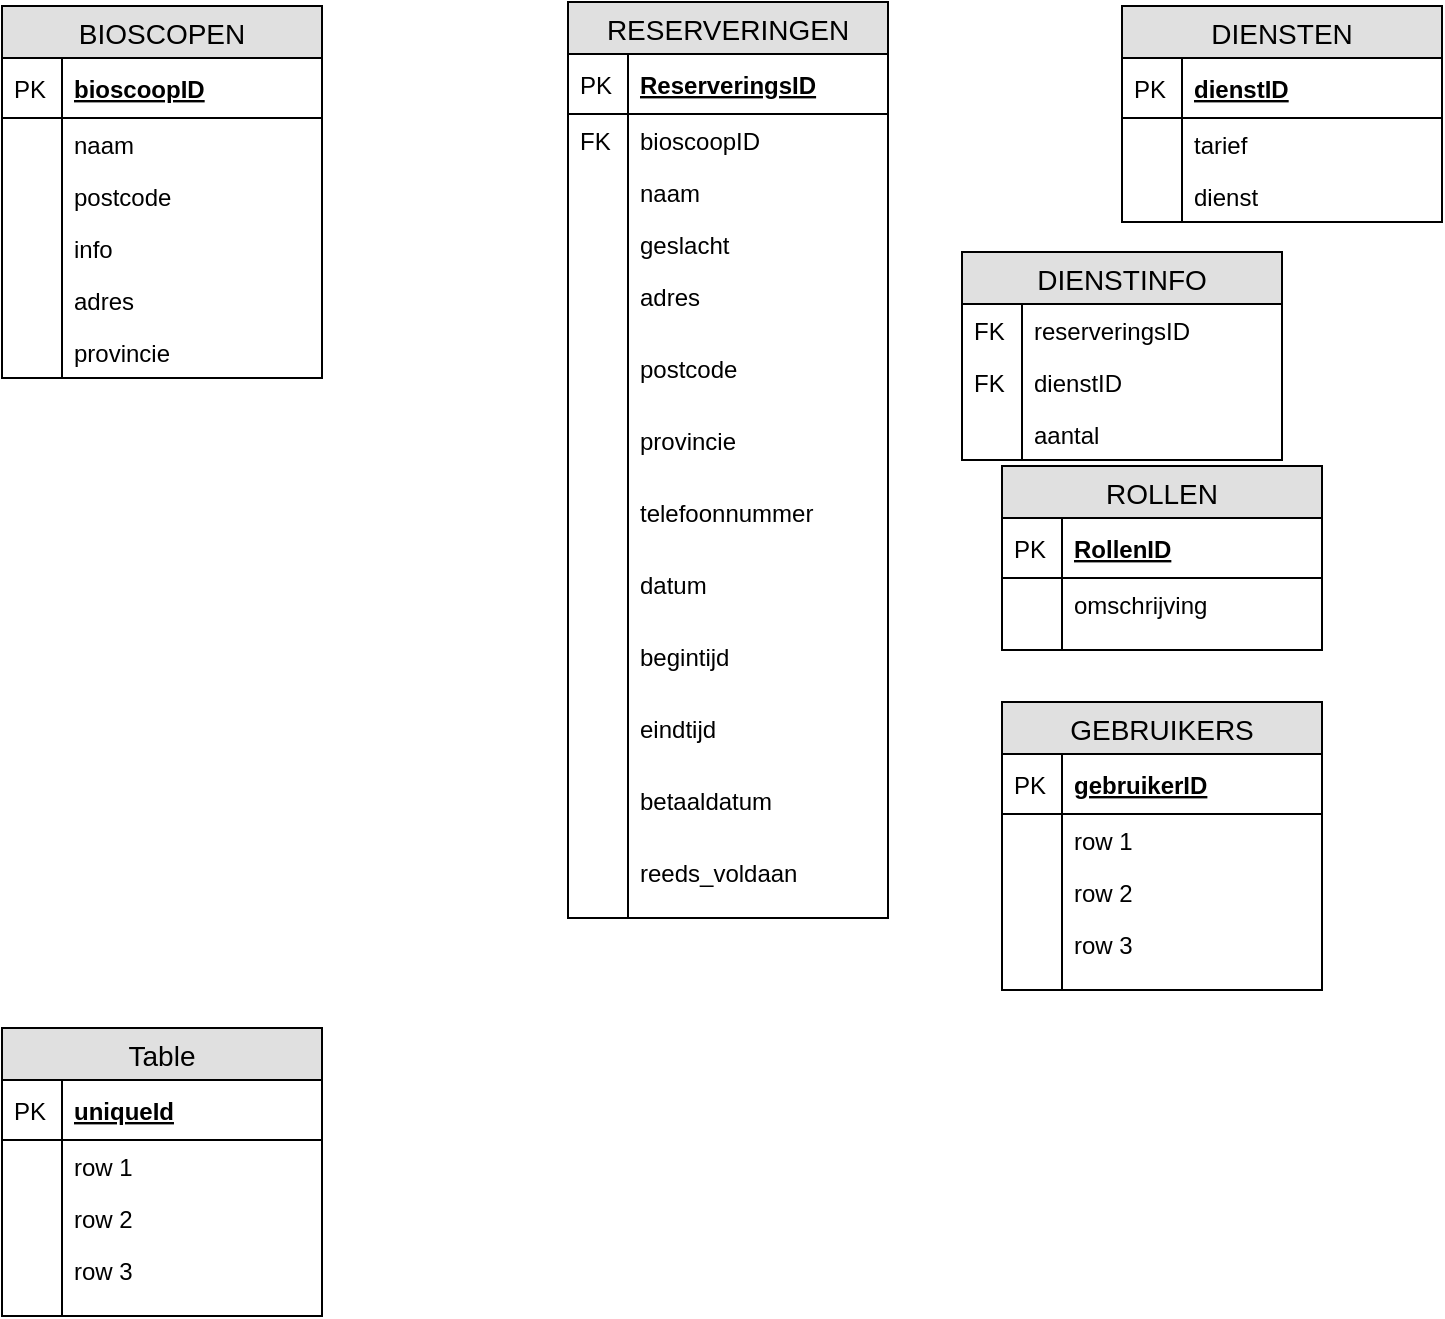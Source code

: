 <mxfile pages="1" version="11.2.5" type="device"><diagram id="YxhrQmQ29p1CNcKAKaAa" name="Page-1"><mxGraphModel dx="1186" dy="877" grid="1" gridSize="10" guides="1" tooltips="1" connect="1" arrows="1" fold="1" page="1" pageScale="1" pageWidth="827" pageHeight="1169" math="0" shadow="0"><root><mxCell id="0"/><mxCell id="1" parent="0"/><mxCell id="F7e7l-daQS6FMU4Zc46u-1" value="RESERVERINGEN" style="swimlane;fontStyle=0;childLayout=stackLayout;horizontal=1;startSize=26;fillColor=#e0e0e0;horizontalStack=0;resizeParent=1;resizeParentMax=0;resizeLast=0;collapsible=1;marginBottom=0;swimlaneFillColor=#ffffff;align=center;fontSize=14;" parent="1" vertex="1"><mxGeometry x="333" y="37" width="160" height="458" as="geometry"/></mxCell><mxCell id="F7e7l-daQS6FMU4Zc46u-2" value="ReserveringsID" style="shape=partialRectangle;top=0;left=0;right=0;bottom=1;align=left;verticalAlign=middle;fillColor=none;spacingLeft=34;spacingRight=4;overflow=hidden;rotatable=0;points=[[0,0.5],[1,0.5]];portConstraint=eastwest;dropTarget=0;fontStyle=5;fontSize=12;" parent="F7e7l-daQS6FMU4Zc46u-1" vertex="1"><mxGeometry y="26" width="160" height="30" as="geometry"/></mxCell><mxCell id="F7e7l-daQS6FMU4Zc46u-3" value="PK" style="shape=partialRectangle;top=0;left=0;bottom=0;fillColor=none;align=left;verticalAlign=middle;spacingLeft=4;spacingRight=4;overflow=hidden;rotatable=0;points=[];portConstraint=eastwest;part=1;fontSize=12;" parent="F7e7l-daQS6FMU4Zc46u-2" vertex="1" connectable="0"><mxGeometry width="30" height="30" as="geometry"/></mxCell><mxCell id="F7e7l-daQS6FMU4Zc46u-4" value="bioscoopID" style="shape=partialRectangle;top=0;left=0;right=0;bottom=0;align=left;verticalAlign=top;fillColor=none;spacingLeft=34;spacingRight=4;overflow=hidden;rotatable=0;points=[[0,0.5],[1,0.5]];portConstraint=eastwest;dropTarget=0;fontSize=12;" parent="F7e7l-daQS6FMU4Zc46u-1" vertex="1"><mxGeometry y="56" width="160" height="26" as="geometry"/></mxCell><mxCell id="F7e7l-daQS6FMU4Zc46u-5" value="FK" style="shape=partialRectangle;top=0;left=0;bottom=0;fillColor=none;align=left;verticalAlign=top;spacingLeft=4;spacingRight=4;overflow=hidden;rotatable=0;points=[];portConstraint=eastwest;part=1;fontSize=12;" parent="F7e7l-daQS6FMU4Zc46u-4" vertex="1" connectable="0"><mxGeometry width="30" height="26" as="geometry"/></mxCell><mxCell id="F7e7l-daQS6FMU4Zc46u-6" value="naam" style="shape=partialRectangle;top=0;left=0;right=0;bottom=0;align=left;verticalAlign=top;fillColor=none;spacingLeft=34;spacingRight=4;overflow=hidden;rotatable=0;points=[[0,0.5],[1,0.5]];portConstraint=eastwest;dropTarget=0;fontSize=12;" parent="F7e7l-daQS6FMU4Zc46u-1" vertex="1"><mxGeometry y="82" width="160" height="26" as="geometry"/></mxCell><mxCell id="F7e7l-daQS6FMU4Zc46u-7" value="" style="shape=partialRectangle;top=0;left=0;bottom=0;fillColor=none;align=left;verticalAlign=top;spacingLeft=4;spacingRight=4;overflow=hidden;rotatable=0;points=[];portConstraint=eastwest;part=1;fontSize=12;" parent="F7e7l-daQS6FMU4Zc46u-6" vertex="1" connectable="0"><mxGeometry width="30" height="26" as="geometry"/></mxCell><mxCell id="F7e7l-daQS6FMU4Zc46u-8" value="geslacht" style="shape=partialRectangle;top=0;left=0;right=0;bottom=0;align=left;verticalAlign=top;fillColor=none;spacingLeft=34;spacingRight=4;overflow=hidden;rotatable=0;points=[[0,0.5],[1,0.5]];portConstraint=eastwest;dropTarget=0;fontSize=12;" parent="F7e7l-daQS6FMU4Zc46u-1" vertex="1"><mxGeometry y="108" width="160" height="26" as="geometry"/></mxCell><mxCell id="F7e7l-daQS6FMU4Zc46u-9" value="" style="shape=partialRectangle;top=0;left=0;bottom=0;fillColor=none;align=left;verticalAlign=top;spacingLeft=4;spacingRight=4;overflow=hidden;rotatable=0;points=[];portConstraint=eastwest;part=1;fontSize=12;" parent="F7e7l-daQS6FMU4Zc46u-8" vertex="1" connectable="0"><mxGeometry width="30" height="26" as="geometry"/></mxCell><mxCell id="F7e7l-daQS6FMU4Zc46u-10" value="adres&#10;" style="shape=partialRectangle;top=0;left=0;right=0;bottom=0;align=left;verticalAlign=top;fillColor=none;spacingLeft=34;spacingRight=4;overflow=hidden;rotatable=0;points=[[0,0.5],[1,0.5]];portConstraint=eastwest;dropTarget=0;fontSize=12;" parent="F7e7l-daQS6FMU4Zc46u-1" vertex="1"><mxGeometry y="134" width="160" height="36" as="geometry"/></mxCell><mxCell id="F7e7l-daQS6FMU4Zc46u-11" value="" style="shape=partialRectangle;top=0;left=0;bottom=0;fillColor=none;align=left;verticalAlign=top;spacingLeft=4;spacingRight=4;overflow=hidden;rotatable=0;points=[];portConstraint=eastwest;part=1;fontSize=12;" parent="F7e7l-daQS6FMU4Zc46u-10" vertex="1" connectable="0"><mxGeometry width="30" height="36" as="geometry"/></mxCell><mxCell id="F7e7l-daQS6FMU4Zc46u-76" value="postcode" style="shape=partialRectangle;top=0;left=0;right=0;bottom=0;align=left;verticalAlign=top;fillColor=none;spacingLeft=34;spacingRight=4;overflow=hidden;rotatable=0;points=[[0,0.5],[1,0.5]];portConstraint=eastwest;dropTarget=0;fontSize=12;" parent="F7e7l-daQS6FMU4Zc46u-1" vertex="1"><mxGeometry y="170" width="160" height="36" as="geometry"/></mxCell><mxCell id="F7e7l-daQS6FMU4Zc46u-77" value="" style="shape=partialRectangle;top=0;left=0;bottom=0;fillColor=none;align=left;verticalAlign=top;spacingLeft=4;spacingRight=4;overflow=hidden;rotatable=0;points=[];portConstraint=eastwest;part=1;fontSize=12;" parent="F7e7l-daQS6FMU4Zc46u-76" vertex="1" connectable="0"><mxGeometry width="30" height="36" as="geometry"/></mxCell><mxCell id="F7e7l-daQS6FMU4Zc46u-78" value="provincie&#10;" style="shape=partialRectangle;top=0;left=0;right=0;bottom=0;align=left;verticalAlign=top;fillColor=none;spacingLeft=34;spacingRight=4;overflow=hidden;rotatable=0;points=[[0,0.5],[1,0.5]];portConstraint=eastwest;dropTarget=0;fontSize=12;" parent="F7e7l-daQS6FMU4Zc46u-1" vertex="1"><mxGeometry y="206" width="160" height="36" as="geometry"/></mxCell><mxCell id="F7e7l-daQS6FMU4Zc46u-79" value="" style="shape=partialRectangle;top=0;left=0;bottom=0;fillColor=none;align=left;verticalAlign=top;spacingLeft=4;spacingRight=4;overflow=hidden;rotatable=0;points=[];portConstraint=eastwest;part=1;fontSize=12;" parent="F7e7l-daQS6FMU4Zc46u-78" vertex="1" connectable="0"><mxGeometry width="30" height="36" as="geometry"/></mxCell><mxCell id="F7e7l-daQS6FMU4Zc46u-82" value="telefoonnummer" style="shape=partialRectangle;top=0;left=0;right=0;bottom=0;align=left;verticalAlign=top;fillColor=none;spacingLeft=34;spacingRight=4;overflow=hidden;rotatable=0;points=[[0,0.5],[1,0.5]];portConstraint=eastwest;dropTarget=0;fontSize=12;" parent="F7e7l-daQS6FMU4Zc46u-1" vertex="1"><mxGeometry y="242" width="160" height="36" as="geometry"/></mxCell><mxCell id="F7e7l-daQS6FMU4Zc46u-83" value="" style="shape=partialRectangle;top=0;left=0;bottom=0;fillColor=none;align=left;verticalAlign=top;spacingLeft=4;spacingRight=4;overflow=hidden;rotatable=0;points=[];portConstraint=eastwest;part=1;fontSize=12;" parent="F7e7l-daQS6FMU4Zc46u-82" vertex="1" connectable="0"><mxGeometry width="30" height="36" as="geometry"/></mxCell><mxCell id="F7e7l-daQS6FMU4Zc46u-80" value="datum" style="shape=partialRectangle;top=0;left=0;right=0;bottom=0;align=left;verticalAlign=top;fillColor=none;spacingLeft=34;spacingRight=4;overflow=hidden;rotatable=0;points=[[0,0.5],[1,0.5]];portConstraint=eastwest;dropTarget=0;fontSize=12;" parent="F7e7l-daQS6FMU4Zc46u-1" vertex="1"><mxGeometry y="278" width="160" height="36" as="geometry"/></mxCell><mxCell id="F7e7l-daQS6FMU4Zc46u-81" value="" style="shape=partialRectangle;top=0;left=0;bottom=0;fillColor=none;align=left;verticalAlign=top;spacingLeft=4;spacingRight=4;overflow=hidden;rotatable=0;points=[];portConstraint=eastwest;part=1;fontSize=12;" parent="F7e7l-daQS6FMU4Zc46u-80" vertex="1" connectable="0"><mxGeometry width="30" height="36" as="geometry"/></mxCell><mxCell id="F7e7l-daQS6FMU4Zc46u-84" value="begintijd" style="shape=partialRectangle;top=0;left=0;right=0;bottom=0;align=left;verticalAlign=top;fillColor=none;spacingLeft=34;spacingRight=4;overflow=hidden;rotatable=0;points=[[0,0.5],[1,0.5]];portConstraint=eastwest;dropTarget=0;fontSize=12;" parent="F7e7l-daQS6FMU4Zc46u-1" vertex="1"><mxGeometry y="314" width="160" height="36" as="geometry"/></mxCell><mxCell id="F7e7l-daQS6FMU4Zc46u-85" value="" style="shape=partialRectangle;top=0;left=0;bottom=0;fillColor=none;align=left;verticalAlign=top;spacingLeft=4;spacingRight=4;overflow=hidden;rotatable=0;points=[];portConstraint=eastwest;part=1;fontSize=12;" parent="F7e7l-daQS6FMU4Zc46u-84" vertex="1" connectable="0"><mxGeometry width="30" height="36" as="geometry"/></mxCell><mxCell id="F7e7l-daQS6FMU4Zc46u-74" value="eindtijd" style="shape=partialRectangle;top=0;left=0;right=0;bottom=0;align=left;verticalAlign=top;fillColor=none;spacingLeft=34;spacingRight=4;overflow=hidden;rotatable=0;points=[[0,0.5],[1,0.5]];portConstraint=eastwest;dropTarget=0;fontSize=12;" parent="F7e7l-daQS6FMU4Zc46u-1" vertex="1"><mxGeometry y="350" width="160" height="36" as="geometry"/></mxCell><mxCell id="F7e7l-daQS6FMU4Zc46u-75" value="" style="shape=partialRectangle;top=0;left=0;bottom=0;fillColor=none;align=left;verticalAlign=top;spacingLeft=4;spacingRight=4;overflow=hidden;rotatable=0;points=[];portConstraint=eastwest;part=1;fontSize=12;" parent="F7e7l-daQS6FMU4Zc46u-74" vertex="1" connectable="0"><mxGeometry width="30" height="36" as="geometry"/></mxCell><mxCell id="F7e7l-daQS6FMU4Zc46u-86" value="betaaldatum" style="shape=partialRectangle;top=0;left=0;right=0;bottom=0;align=left;verticalAlign=top;fillColor=none;spacingLeft=34;spacingRight=4;overflow=hidden;rotatable=0;points=[[0,0.5],[1,0.5]];portConstraint=eastwest;dropTarget=0;fontSize=12;" parent="F7e7l-daQS6FMU4Zc46u-1" vertex="1"><mxGeometry y="386" width="160" height="36" as="geometry"/></mxCell><mxCell id="F7e7l-daQS6FMU4Zc46u-87" value="" style="shape=partialRectangle;top=0;left=0;bottom=0;fillColor=none;align=left;verticalAlign=top;spacingLeft=4;spacingRight=4;overflow=hidden;rotatable=0;points=[];portConstraint=eastwest;part=1;fontSize=12;" parent="F7e7l-daQS6FMU4Zc46u-86" vertex="1" connectable="0"><mxGeometry width="30" height="36" as="geometry"/></mxCell><mxCell id="F7e7l-daQS6FMU4Zc46u-88" value="reeds_voldaan" style="shape=partialRectangle;top=0;left=0;right=0;bottom=0;align=left;verticalAlign=top;fillColor=none;spacingLeft=34;spacingRight=4;overflow=hidden;rotatable=0;points=[[0,0.5],[1,0.5]];portConstraint=eastwest;dropTarget=0;fontSize=12;" parent="F7e7l-daQS6FMU4Zc46u-1" vertex="1"><mxGeometry y="422" width="160" height="36" as="geometry"/></mxCell><mxCell id="F7e7l-daQS6FMU4Zc46u-89" value="" style="shape=partialRectangle;top=0;left=0;bottom=0;fillColor=none;align=left;verticalAlign=top;spacingLeft=4;spacingRight=4;overflow=hidden;rotatable=0;points=[];portConstraint=eastwest;part=1;fontSize=12;" parent="F7e7l-daQS6FMU4Zc46u-88" vertex="1" connectable="0"><mxGeometry width="30" height="36" as="geometry"/></mxCell><mxCell id="F7e7l-daQS6FMU4Zc46u-33" value="DIENSTINFO" style="swimlane;fontStyle=0;childLayout=stackLayout;horizontal=1;startSize=26;fillColor=#e0e0e0;horizontalStack=0;resizeParent=1;resizeParentMax=0;resizeLast=0;collapsible=1;marginBottom=0;swimlaneFillColor=#ffffff;align=center;fontSize=14;" parent="1" vertex="1"><mxGeometry x="530" y="162" width="160" height="104" as="geometry"/></mxCell><mxCell id="F7e7l-daQS6FMU4Zc46u-36" value="reserveringsID" style="shape=partialRectangle;top=0;left=0;right=0;bottom=0;align=left;verticalAlign=top;fillColor=none;spacingLeft=34;spacingRight=4;overflow=hidden;rotatable=0;points=[[0,0.5],[1,0.5]];portConstraint=eastwest;dropTarget=0;fontSize=12;" parent="F7e7l-daQS6FMU4Zc46u-33" vertex="1"><mxGeometry y="26" width="160" height="26" as="geometry"/></mxCell><mxCell id="F7e7l-daQS6FMU4Zc46u-37" value="FK" style="shape=partialRectangle;top=0;left=0;bottom=0;fillColor=none;align=left;verticalAlign=top;spacingLeft=4;spacingRight=4;overflow=hidden;rotatable=0;points=[];portConstraint=eastwest;part=1;fontSize=12;" parent="F7e7l-daQS6FMU4Zc46u-36" vertex="1" connectable="0"><mxGeometry width="30" height="26" as="geometry"/></mxCell><mxCell id="F7e7l-daQS6FMU4Zc46u-38" value="dienstID" style="shape=partialRectangle;top=0;left=0;right=0;bottom=0;align=left;verticalAlign=top;fillColor=none;spacingLeft=34;spacingRight=4;overflow=hidden;rotatable=0;points=[[0,0.5],[1,0.5]];portConstraint=eastwest;dropTarget=0;fontSize=12;" parent="F7e7l-daQS6FMU4Zc46u-33" vertex="1"><mxGeometry y="52" width="160" height="26" as="geometry"/></mxCell><mxCell id="F7e7l-daQS6FMU4Zc46u-39" value="FK" style="shape=partialRectangle;top=0;left=0;bottom=0;fillColor=none;align=left;verticalAlign=top;spacingLeft=4;spacingRight=4;overflow=hidden;rotatable=0;points=[];portConstraint=eastwest;part=1;fontSize=12;" parent="F7e7l-daQS6FMU4Zc46u-38" vertex="1" connectable="0"><mxGeometry width="30" height="26" as="geometry"/></mxCell><mxCell id="YBFMrRlyfuu1ksUUyLIa-16" value="aantal" style="shape=partialRectangle;top=0;left=0;right=0;bottom=0;align=left;verticalAlign=top;fillColor=none;spacingLeft=34;spacingRight=4;overflow=hidden;rotatable=0;points=[[0,0.5],[1,0.5]];portConstraint=eastwest;dropTarget=0;fontSize=12;" vertex="1" parent="F7e7l-daQS6FMU4Zc46u-33"><mxGeometry y="78" width="160" height="26" as="geometry"/></mxCell><mxCell id="YBFMrRlyfuu1ksUUyLIa-17" value="" style="shape=partialRectangle;top=0;left=0;bottom=0;fillColor=none;align=left;verticalAlign=top;spacingLeft=4;spacingRight=4;overflow=hidden;rotatable=0;points=[];portConstraint=eastwest;part=1;fontSize=12;" vertex="1" connectable="0" parent="YBFMrRlyfuu1ksUUyLIa-16"><mxGeometry width="30" height="26" as="geometry"/></mxCell><mxCell id="F7e7l-daQS6FMU4Zc46u-44" value="DIENSTEN" style="swimlane;fontStyle=0;childLayout=stackLayout;horizontal=1;startSize=26;fillColor=#e0e0e0;horizontalStack=0;resizeParent=1;resizeParentMax=0;resizeLast=0;collapsible=1;marginBottom=0;swimlaneFillColor=#ffffff;align=center;fontSize=14;" parent="1" vertex="1"><mxGeometry x="610" y="39" width="160" height="108" as="geometry"/></mxCell><mxCell id="F7e7l-daQS6FMU4Zc46u-45" value="dienstID" style="shape=partialRectangle;top=0;left=0;right=0;bottom=1;align=left;verticalAlign=middle;fillColor=none;spacingLeft=34;spacingRight=4;overflow=hidden;rotatable=0;points=[[0,0.5],[1,0.5]];portConstraint=eastwest;dropTarget=0;fontStyle=5;fontSize=12;" parent="F7e7l-daQS6FMU4Zc46u-44" vertex="1"><mxGeometry y="26" width="160" height="30" as="geometry"/></mxCell><mxCell id="F7e7l-daQS6FMU4Zc46u-46" value="PK" style="shape=partialRectangle;top=0;left=0;bottom=0;fillColor=none;align=left;verticalAlign=middle;spacingLeft=4;spacingRight=4;overflow=hidden;rotatable=0;points=[];portConstraint=eastwest;part=1;fontSize=12;" parent="F7e7l-daQS6FMU4Zc46u-45" vertex="1" connectable="0"><mxGeometry width="30" height="30" as="geometry"/></mxCell><mxCell id="F7e7l-daQS6FMU4Zc46u-47" value="tarief" style="shape=partialRectangle;top=0;left=0;right=0;bottom=0;align=left;verticalAlign=top;fillColor=none;spacingLeft=34;spacingRight=4;overflow=hidden;rotatable=0;points=[[0,0.5],[1,0.5]];portConstraint=eastwest;dropTarget=0;fontSize=12;" parent="F7e7l-daQS6FMU4Zc46u-44" vertex="1"><mxGeometry y="56" width="160" height="26" as="geometry"/></mxCell><mxCell id="F7e7l-daQS6FMU4Zc46u-48" value="" style="shape=partialRectangle;top=0;left=0;bottom=0;fillColor=none;align=left;verticalAlign=top;spacingLeft=4;spacingRight=4;overflow=hidden;rotatable=0;points=[];portConstraint=eastwest;part=1;fontSize=12;" parent="F7e7l-daQS6FMU4Zc46u-47" vertex="1" connectable="0"><mxGeometry width="30" height="26" as="geometry"/></mxCell><mxCell id="F7e7l-daQS6FMU4Zc46u-49" value="dienst" style="shape=partialRectangle;top=0;left=0;right=0;bottom=0;align=left;verticalAlign=top;fillColor=none;spacingLeft=34;spacingRight=4;overflow=hidden;rotatable=0;points=[[0,0.5],[1,0.5]];portConstraint=eastwest;dropTarget=0;fontSize=12;" parent="F7e7l-daQS6FMU4Zc46u-44" vertex="1"><mxGeometry y="82" width="160" height="26" as="geometry"/></mxCell><mxCell id="F7e7l-daQS6FMU4Zc46u-50" value="" style="shape=partialRectangle;top=0;left=0;bottom=0;fillColor=none;align=left;verticalAlign=top;spacingLeft=4;spacingRight=4;overflow=hidden;rotatable=0;points=[];portConstraint=eastwest;part=1;fontSize=12;" parent="F7e7l-daQS6FMU4Zc46u-49" vertex="1" connectable="0"><mxGeometry width="30" height="26" as="geometry"/></mxCell><mxCell id="F7e7l-daQS6FMU4Zc46u-55" value="BIOSCOPEN" style="swimlane;fontStyle=0;childLayout=stackLayout;horizontal=1;startSize=26;fillColor=#e0e0e0;horizontalStack=0;resizeParent=1;resizeParentMax=0;resizeLast=0;collapsible=1;marginBottom=0;swimlaneFillColor=#ffffff;align=center;fontSize=14;" parent="1" vertex="1"><mxGeometry x="50" y="39" width="160" height="186" as="geometry"/></mxCell><mxCell id="F7e7l-daQS6FMU4Zc46u-56" value="bioscoopID" style="shape=partialRectangle;top=0;left=0;right=0;bottom=1;align=left;verticalAlign=middle;fillColor=none;spacingLeft=34;spacingRight=4;overflow=hidden;rotatable=0;points=[[0,0.5],[1,0.5]];portConstraint=eastwest;dropTarget=0;fontStyle=5;fontSize=12;" parent="F7e7l-daQS6FMU4Zc46u-55" vertex="1"><mxGeometry y="26" width="160" height="30" as="geometry"/></mxCell><mxCell id="F7e7l-daQS6FMU4Zc46u-57" value="PK" style="shape=partialRectangle;top=0;left=0;bottom=0;fillColor=none;align=left;verticalAlign=middle;spacingLeft=4;spacingRight=4;overflow=hidden;rotatable=0;points=[];portConstraint=eastwest;part=1;fontSize=12;" parent="F7e7l-daQS6FMU4Zc46u-56" vertex="1" connectable="0"><mxGeometry width="30" height="30" as="geometry"/></mxCell><mxCell id="F7e7l-daQS6FMU4Zc46u-64" value="naam" style="shape=partialRectangle;top=0;left=0;right=0;bottom=0;align=left;verticalAlign=top;fillColor=none;spacingLeft=34;spacingRight=4;overflow=hidden;rotatable=0;points=[[0,0.5],[1,0.5]];portConstraint=eastwest;dropTarget=0;fontSize=12;" parent="F7e7l-daQS6FMU4Zc46u-55" vertex="1"><mxGeometry y="56" width="160" height="26" as="geometry"/></mxCell><mxCell id="F7e7l-daQS6FMU4Zc46u-65" value="" style="shape=partialRectangle;top=0;left=0;bottom=0;fillColor=none;align=left;verticalAlign=top;spacingLeft=4;spacingRight=4;overflow=hidden;rotatable=0;points=[];portConstraint=eastwest;part=1;fontSize=12;" parent="F7e7l-daQS6FMU4Zc46u-64" vertex="1" connectable="0"><mxGeometry width="30" height="26" as="geometry"/></mxCell><mxCell id="F7e7l-daQS6FMU4Zc46u-58" value="postcode" style="shape=partialRectangle;top=0;left=0;right=0;bottom=0;align=left;verticalAlign=top;fillColor=none;spacingLeft=34;spacingRight=4;overflow=hidden;rotatable=0;points=[[0,0.5],[1,0.5]];portConstraint=eastwest;dropTarget=0;fontSize=12;" parent="F7e7l-daQS6FMU4Zc46u-55" vertex="1"><mxGeometry y="82" width="160" height="26" as="geometry"/></mxCell><mxCell id="F7e7l-daQS6FMU4Zc46u-59" value="" style="shape=partialRectangle;top=0;left=0;bottom=0;fillColor=none;align=left;verticalAlign=top;spacingLeft=4;spacingRight=4;overflow=hidden;rotatable=0;points=[];portConstraint=eastwest;part=1;fontSize=12;" parent="F7e7l-daQS6FMU4Zc46u-58" vertex="1" connectable="0"><mxGeometry width="30" height="26" as="geometry"/></mxCell><mxCell id="YBFMrRlyfuu1ksUUyLIa-14" value="info" style="shape=partialRectangle;top=0;left=0;right=0;bottom=0;align=left;verticalAlign=top;fillColor=none;spacingLeft=34;spacingRight=4;overflow=hidden;rotatable=0;points=[[0,0.5],[1,0.5]];portConstraint=eastwest;dropTarget=0;fontSize=12;" vertex="1" parent="F7e7l-daQS6FMU4Zc46u-55"><mxGeometry y="108" width="160" height="26" as="geometry"/></mxCell><mxCell id="YBFMrRlyfuu1ksUUyLIa-15" value="" style="shape=partialRectangle;top=0;left=0;bottom=0;fillColor=none;align=left;verticalAlign=top;spacingLeft=4;spacingRight=4;overflow=hidden;rotatable=0;points=[];portConstraint=eastwest;part=1;fontSize=12;" vertex="1" connectable="0" parent="YBFMrRlyfuu1ksUUyLIa-14"><mxGeometry width="30" height="26" as="geometry"/></mxCell><mxCell id="F7e7l-daQS6FMU4Zc46u-60" value="adres" style="shape=partialRectangle;top=0;left=0;right=0;bottom=0;align=left;verticalAlign=top;fillColor=none;spacingLeft=34;spacingRight=4;overflow=hidden;rotatable=0;points=[[0,0.5],[1,0.5]];portConstraint=eastwest;dropTarget=0;fontSize=12;" parent="F7e7l-daQS6FMU4Zc46u-55" vertex="1"><mxGeometry y="134" width="160" height="26" as="geometry"/></mxCell><mxCell id="F7e7l-daQS6FMU4Zc46u-61" value="" style="shape=partialRectangle;top=0;left=0;bottom=0;fillColor=none;align=left;verticalAlign=top;spacingLeft=4;spacingRight=4;overflow=hidden;rotatable=0;points=[];portConstraint=eastwest;part=1;fontSize=12;" parent="F7e7l-daQS6FMU4Zc46u-60" vertex="1" connectable="0"><mxGeometry width="30" height="26" as="geometry"/></mxCell><mxCell id="F7e7l-daQS6FMU4Zc46u-62" value="provincie" style="shape=partialRectangle;top=0;left=0;right=0;bottom=0;align=left;verticalAlign=top;fillColor=none;spacingLeft=34;spacingRight=4;overflow=hidden;rotatable=0;points=[[0,0.5],[1,0.5]];portConstraint=eastwest;dropTarget=0;fontSize=12;" parent="F7e7l-daQS6FMU4Zc46u-55" vertex="1"><mxGeometry y="160" width="160" height="26" as="geometry"/></mxCell><mxCell id="F7e7l-daQS6FMU4Zc46u-63" value="" style="shape=partialRectangle;top=0;left=0;bottom=0;fillColor=none;align=left;verticalAlign=top;spacingLeft=4;spacingRight=4;overflow=hidden;rotatable=0;points=[];portConstraint=eastwest;part=1;fontSize=12;" parent="F7e7l-daQS6FMU4Zc46u-62" vertex="1" connectable="0"><mxGeometry width="30" height="26" as="geometry"/></mxCell><mxCell id="YBFMrRlyfuu1ksUUyLIa-1" value="ROLLEN" style="swimlane;fontStyle=0;childLayout=stackLayout;horizontal=1;startSize=26;fillColor=#e0e0e0;horizontalStack=0;resizeParent=1;resizeParentMax=0;resizeLast=0;collapsible=1;marginBottom=0;swimlaneFillColor=#ffffff;align=center;fontSize=14;" vertex="1" parent="1"><mxGeometry x="550" y="269" width="160" height="92" as="geometry"/></mxCell><mxCell id="YBFMrRlyfuu1ksUUyLIa-2" value="RollenID" style="shape=partialRectangle;top=0;left=0;right=0;bottom=1;align=left;verticalAlign=middle;fillColor=none;spacingLeft=34;spacingRight=4;overflow=hidden;rotatable=0;points=[[0,0.5],[1,0.5]];portConstraint=eastwest;dropTarget=0;fontStyle=5;fontSize=12;" vertex="1" parent="YBFMrRlyfuu1ksUUyLIa-1"><mxGeometry y="26" width="160" height="30" as="geometry"/></mxCell><mxCell id="YBFMrRlyfuu1ksUUyLIa-3" value="PK" style="shape=partialRectangle;top=0;left=0;bottom=0;fillColor=none;align=left;verticalAlign=middle;spacingLeft=4;spacingRight=4;overflow=hidden;rotatable=0;points=[];portConstraint=eastwest;part=1;fontSize=12;" vertex="1" connectable="0" parent="YBFMrRlyfuu1ksUUyLIa-2"><mxGeometry width="30" height="30" as="geometry"/></mxCell><mxCell id="YBFMrRlyfuu1ksUUyLIa-4" value="omschrijving" style="shape=partialRectangle;top=0;left=0;right=0;bottom=0;align=left;verticalAlign=top;fillColor=none;spacingLeft=34;spacingRight=4;overflow=hidden;rotatable=0;points=[[0,0.5],[1,0.5]];portConstraint=eastwest;dropTarget=0;fontSize=12;" vertex="1" parent="YBFMrRlyfuu1ksUUyLIa-1"><mxGeometry y="56" width="160" height="26" as="geometry"/></mxCell><mxCell id="YBFMrRlyfuu1ksUUyLIa-5" value="" style="shape=partialRectangle;top=0;left=0;bottom=0;fillColor=none;align=left;verticalAlign=top;spacingLeft=4;spacingRight=4;overflow=hidden;rotatable=0;points=[];portConstraint=eastwest;part=1;fontSize=12;" vertex="1" connectable="0" parent="YBFMrRlyfuu1ksUUyLIa-4"><mxGeometry width="30" height="26" as="geometry"/></mxCell><mxCell id="YBFMrRlyfuu1ksUUyLIa-10" value="" style="shape=partialRectangle;top=0;left=0;right=0;bottom=0;align=left;verticalAlign=top;fillColor=none;spacingLeft=34;spacingRight=4;overflow=hidden;rotatable=0;points=[[0,0.5],[1,0.5]];portConstraint=eastwest;dropTarget=0;fontSize=12;" vertex="1" parent="YBFMrRlyfuu1ksUUyLIa-1"><mxGeometry y="82" width="160" height="10" as="geometry"/></mxCell><mxCell id="YBFMrRlyfuu1ksUUyLIa-11" value="" style="shape=partialRectangle;top=0;left=0;bottom=0;fillColor=none;align=left;verticalAlign=top;spacingLeft=4;spacingRight=4;overflow=hidden;rotatable=0;points=[];portConstraint=eastwest;part=1;fontSize=12;" vertex="1" connectable="0" parent="YBFMrRlyfuu1ksUUyLIa-10"><mxGeometry width="30" height="10" as="geometry"/></mxCell><mxCell id="YBFMrRlyfuu1ksUUyLIa-19" value="GEBRUIKERS" style="swimlane;fontStyle=0;childLayout=stackLayout;horizontal=1;startSize=26;fillColor=#e0e0e0;horizontalStack=0;resizeParent=1;resizeParentMax=0;resizeLast=0;collapsible=1;marginBottom=0;swimlaneFillColor=#ffffff;align=center;fontSize=14;" vertex="1" parent="1"><mxGeometry x="550" y="387" width="160" height="144" as="geometry"/></mxCell><mxCell id="YBFMrRlyfuu1ksUUyLIa-20" value="gebruikerID" style="shape=partialRectangle;top=0;left=0;right=0;bottom=1;align=left;verticalAlign=middle;fillColor=none;spacingLeft=34;spacingRight=4;overflow=hidden;rotatable=0;points=[[0,0.5],[1,0.5]];portConstraint=eastwest;dropTarget=0;fontStyle=5;fontSize=12;" vertex="1" parent="YBFMrRlyfuu1ksUUyLIa-19"><mxGeometry y="26" width="160" height="30" as="geometry"/></mxCell><mxCell id="YBFMrRlyfuu1ksUUyLIa-21" value="PK" style="shape=partialRectangle;top=0;left=0;bottom=0;fillColor=none;align=left;verticalAlign=middle;spacingLeft=4;spacingRight=4;overflow=hidden;rotatable=0;points=[];portConstraint=eastwest;part=1;fontSize=12;" vertex="1" connectable="0" parent="YBFMrRlyfuu1ksUUyLIa-20"><mxGeometry width="30" height="30" as="geometry"/></mxCell><mxCell id="YBFMrRlyfuu1ksUUyLIa-22" value="row 1" style="shape=partialRectangle;top=0;left=0;right=0;bottom=0;align=left;verticalAlign=top;fillColor=none;spacingLeft=34;spacingRight=4;overflow=hidden;rotatable=0;points=[[0,0.5],[1,0.5]];portConstraint=eastwest;dropTarget=0;fontSize=12;" vertex="1" parent="YBFMrRlyfuu1ksUUyLIa-19"><mxGeometry y="56" width="160" height="26" as="geometry"/></mxCell><mxCell id="YBFMrRlyfuu1ksUUyLIa-23" value="" style="shape=partialRectangle;top=0;left=0;bottom=0;fillColor=none;align=left;verticalAlign=top;spacingLeft=4;spacingRight=4;overflow=hidden;rotatable=0;points=[];portConstraint=eastwest;part=1;fontSize=12;" vertex="1" connectable="0" parent="YBFMrRlyfuu1ksUUyLIa-22"><mxGeometry width="30" height="26" as="geometry"/></mxCell><mxCell id="YBFMrRlyfuu1ksUUyLIa-24" value="row 2" style="shape=partialRectangle;top=0;left=0;right=0;bottom=0;align=left;verticalAlign=top;fillColor=none;spacingLeft=34;spacingRight=4;overflow=hidden;rotatable=0;points=[[0,0.5],[1,0.5]];portConstraint=eastwest;dropTarget=0;fontSize=12;" vertex="1" parent="YBFMrRlyfuu1ksUUyLIa-19"><mxGeometry y="82" width="160" height="26" as="geometry"/></mxCell><mxCell id="YBFMrRlyfuu1ksUUyLIa-25" value="" style="shape=partialRectangle;top=0;left=0;bottom=0;fillColor=none;align=left;verticalAlign=top;spacingLeft=4;spacingRight=4;overflow=hidden;rotatable=0;points=[];portConstraint=eastwest;part=1;fontSize=12;" vertex="1" connectable="0" parent="YBFMrRlyfuu1ksUUyLIa-24"><mxGeometry width="30" height="26" as="geometry"/></mxCell><mxCell id="YBFMrRlyfuu1ksUUyLIa-26" value="row 3" style="shape=partialRectangle;top=0;left=0;right=0;bottom=0;align=left;verticalAlign=top;fillColor=none;spacingLeft=34;spacingRight=4;overflow=hidden;rotatable=0;points=[[0,0.5],[1,0.5]];portConstraint=eastwest;dropTarget=0;fontSize=12;" vertex="1" parent="YBFMrRlyfuu1ksUUyLIa-19"><mxGeometry y="108" width="160" height="26" as="geometry"/></mxCell><mxCell id="YBFMrRlyfuu1ksUUyLIa-27" value="" style="shape=partialRectangle;top=0;left=0;bottom=0;fillColor=none;align=left;verticalAlign=top;spacingLeft=4;spacingRight=4;overflow=hidden;rotatable=0;points=[];portConstraint=eastwest;part=1;fontSize=12;" vertex="1" connectable="0" parent="YBFMrRlyfuu1ksUUyLIa-26"><mxGeometry width="30" height="26" as="geometry"/></mxCell><mxCell id="YBFMrRlyfuu1ksUUyLIa-28" value="" style="shape=partialRectangle;top=0;left=0;right=0;bottom=0;align=left;verticalAlign=top;fillColor=none;spacingLeft=34;spacingRight=4;overflow=hidden;rotatable=0;points=[[0,0.5],[1,0.5]];portConstraint=eastwest;dropTarget=0;fontSize=12;" vertex="1" parent="YBFMrRlyfuu1ksUUyLIa-19"><mxGeometry y="134" width="160" height="10" as="geometry"/></mxCell><mxCell id="YBFMrRlyfuu1ksUUyLIa-29" value="" style="shape=partialRectangle;top=0;left=0;bottom=0;fillColor=none;align=left;verticalAlign=top;spacingLeft=4;spacingRight=4;overflow=hidden;rotatable=0;points=[];portConstraint=eastwest;part=1;fontSize=12;" vertex="1" connectable="0" parent="YBFMrRlyfuu1ksUUyLIa-28"><mxGeometry width="30" height="10" as="geometry"/></mxCell><mxCell id="YBFMrRlyfuu1ksUUyLIa-31" value="Table" style="swimlane;fontStyle=0;childLayout=stackLayout;horizontal=1;startSize=26;fillColor=#e0e0e0;horizontalStack=0;resizeParent=1;resizeParentMax=0;resizeLast=0;collapsible=1;marginBottom=0;swimlaneFillColor=#ffffff;align=center;fontSize=14;" vertex="1" parent="1"><mxGeometry x="50" y="550" width="160" height="144" as="geometry"/></mxCell><mxCell id="YBFMrRlyfuu1ksUUyLIa-32" value="uniqueId" style="shape=partialRectangle;top=0;left=0;right=0;bottom=1;align=left;verticalAlign=middle;fillColor=none;spacingLeft=34;spacingRight=4;overflow=hidden;rotatable=0;points=[[0,0.5],[1,0.5]];portConstraint=eastwest;dropTarget=0;fontStyle=5;fontSize=12;" vertex="1" parent="YBFMrRlyfuu1ksUUyLIa-31"><mxGeometry y="26" width="160" height="30" as="geometry"/></mxCell><mxCell id="YBFMrRlyfuu1ksUUyLIa-33" value="PK" style="shape=partialRectangle;top=0;left=0;bottom=0;fillColor=none;align=left;verticalAlign=middle;spacingLeft=4;spacingRight=4;overflow=hidden;rotatable=0;points=[];portConstraint=eastwest;part=1;fontSize=12;" vertex="1" connectable="0" parent="YBFMrRlyfuu1ksUUyLIa-32"><mxGeometry width="30" height="30" as="geometry"/></mxCell><mxCell id="YBFMrRlyfuu1ksUUyLIa-34" value="row 1" style="shape=partialRectangle;top=0;left=0;right=0;bottom=0;align=left;verticalAlign=top;fillColor=none;spacingLeft=34;spacingRight=4;overflow=hidden;rotatable=0;points=[[0,0.5],[1,0.5]];portConstraint=eastwest;dropTarget=0;fontSize=12;" vertex="1" parent="YBFMrRlyfuu1ksUUyLIa-31"><mxGeometry y="56" width="160" height="26" as="geometry"/></mxCell><mxCell id="YBFMrRlyfuu1ksUUyLIa-35" value="" style="shape=partialRectangle;top=0;left=0;bottom=0;fillColor=none;align=left;verticalAlign=top;spacingLeft=4;spacingRight=4;overflow=hidden;rotatable=0;points=[];portConstraint=eastwest;part=1;fontSize=12;" vertex="1" connectable="0" parent="YBFMrRlyfuu1ksUUyLIa-34"><mxGeometry width="30" height="26" as="geometry"/></mxCell><mxCell id="YBFMrRlyfuu1ksUUyLIa-36" value="row 2" style="shape=partialRectangle;top=0;left=0;right=0;bottom=0;align=left;verticalAlign=top;fillColor=none;spacingLeft=34;spacingRight=4;overflow=hidden;rotatable=0;points=[[0,0.5],[1,0.5]];portConstraint=eastwest;dropTarget=0;fontSize=12;" vertex="1" parent="YBFMrRlyfuu1ksUUyLIa-31"><mxGeometry y="82" width="160" height="26" as="geometry"/></mxCell><mxCell id="YBFMrRlyfuu1ksUUyLIa-37" value="" style="shape=partialRectangle;top=0;left=0;bottom=0;fillColor=none;align=left;verticalAlign=top;spacingLeft=4;spacingRight=4;overflow=hidden;rotatable=0;points=[];portConstraint=eastwest;part=1;fontSize=12;" vertex="1" connectable="0" parent="YBFMrRlyfuu1ksUUyLIa-36"><mxGeometry width="30" height="26" as="geometry"/></mxCell><mxCell id="YBFMrRlyfuu1ksUUyLIa-38" value="row 3" style="shape=partialRectangle;top=0;left=0;right=0;bottom=0;align=left;verticalAlign=top;fillColor=none;spacingLeft=34;spacingRight=4;overflow=hidden;rotatable=0;points=[[0,0.5],[1,0.5]];portConstraint=eastwest;dropTarget=0;fontSize=12;" vertex="1" parent="YBFMrRlyfuu1ksUUyLIa-31"><mxGeometry y="108" width="160" height="26" as="geometry"/></mxCell><mxCell id="YBFMrRlyfuu1ksUUyLIa-39" value="" style="shape=partialRectangle;top=0;left=0;bottom=0;fillColor=none;align=left;verticalAlign=top;spacingLeft=4;spacingRight=4;overflow=hidden;rotatable=0;points=[];portConstraint=eastwest;part=1;fontSize=12;" vertex="1" connectable="0" parent="YBFMrRlyfuu1ksUUyLIa-38"><mxGeometry width="30" height="26" as="geometry"/></mxCell><mxCell id="YBFMrRlyfuu1ksUUyLIa-40" value="" style="shape=partialRectangle;top=0;left=0;right=0;bottom=0;align=left;verticalAlign=top;fillColor=none;spacingLeft=34;spacingRight=4;overflow=hidden;rotatable=0;points=[[0,0.5],[1,0.5]];portConstraint=eastwest;dropTarget=0;fontSize=12;" vertex="1" parent="YBFMrRlyfuu1ksUUyLIa-31"><mxGeometry y="134" width="160" height="10" as="geometry"/></mxCell><mxCell id="YBFMrRlyfuu1ksUUyLIa-41" value="" style="shape=partialRectangle;top=0;left=0;bottom=0;fillColor=none;align=left;verticalAlign=top;spacingLeft=4;spacingRight=4;overflow=hidden;rotatable=0;points=[];portConstraint=eastwest;part=1;fontSize=12;" vertex="1" connectable="0" parent="YBFMrRlyfuu1ksUUyLIa-40"><mxGeometry width="30" height="10" as="geometry"/></mxCell></root></mxGraphModel></diagram></mxfile>